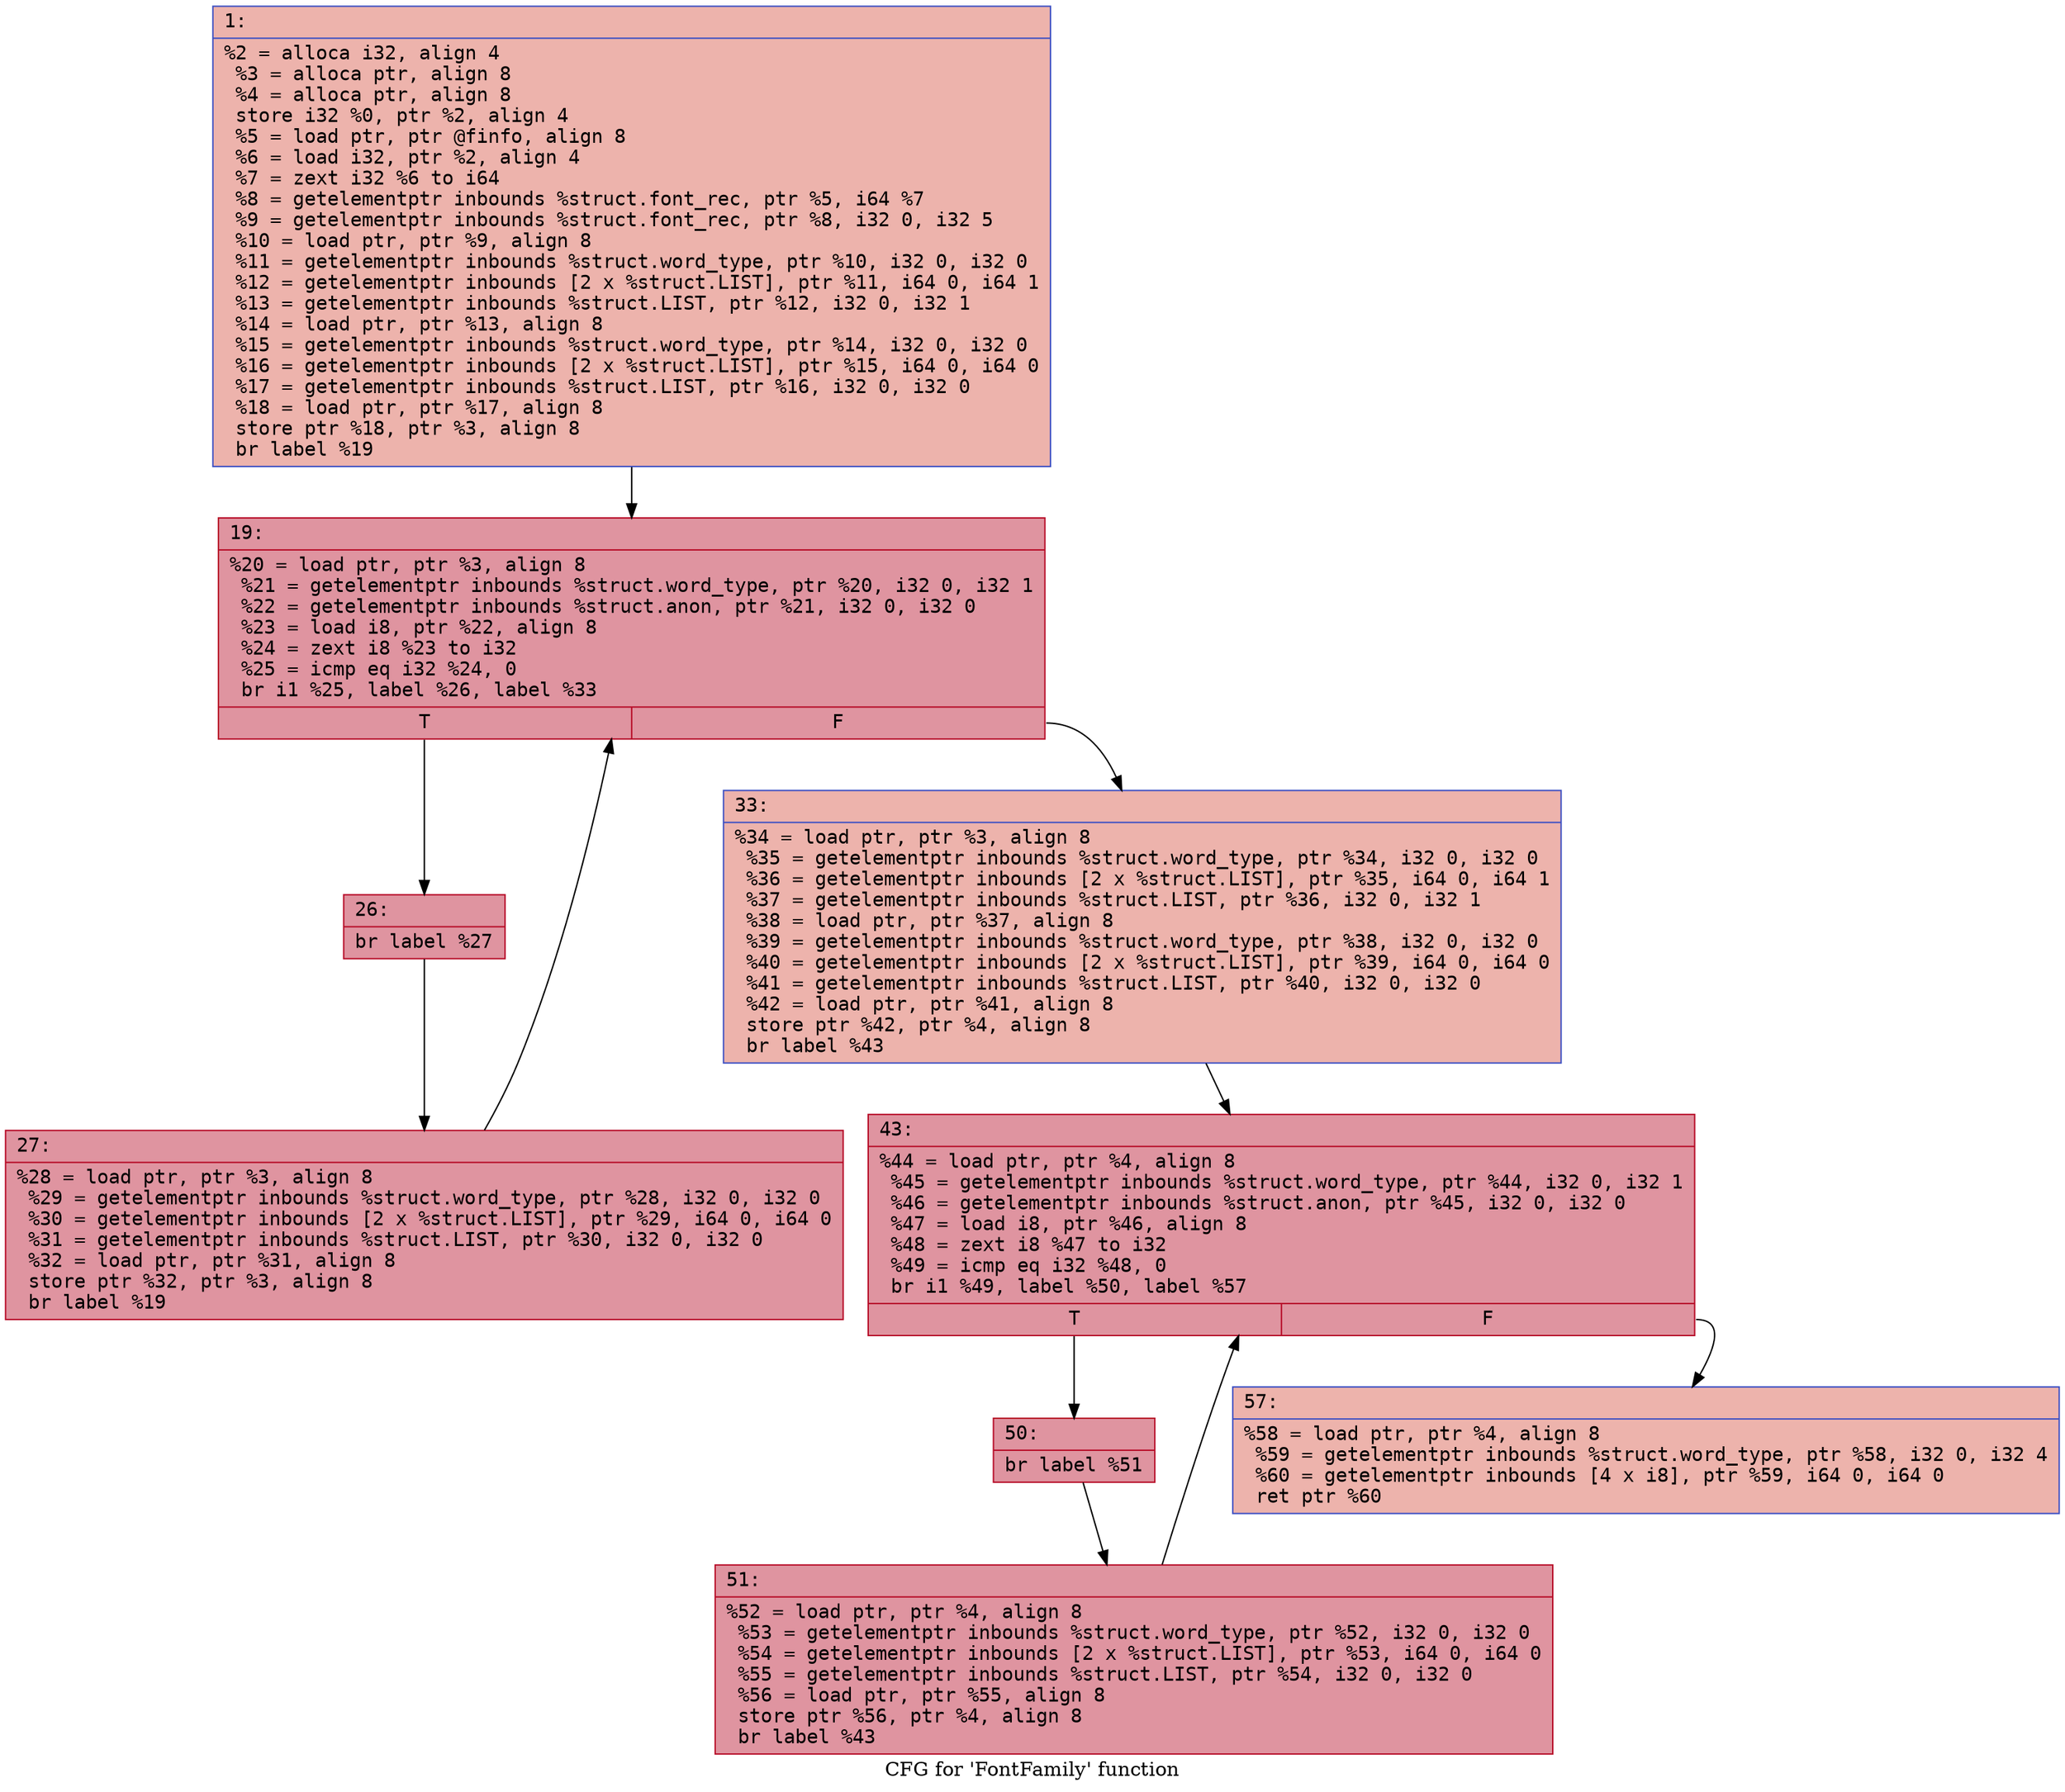 digraph "CFG for 'FontFamily' function" {
	label="CFG for 'FontFamily' function";

	Node0x6000005152c0 [shape=record,color="#3d50c3ff", style=filled, fillcolor="#d6524470" fontname="Courier",label="{1:\l|  %2 = alloca i32, align 4\l  %3 = alloca ptr, align 8\l  %4 = alloca ptr, align 8\l  store i32 %0, ptr %2, align 4\l  %5 = load ptr, ptr @finfo, align 8\l  %6 = load i32, ptr %2, align 4\l  %7 = zext i32 %6 to i64\l  %8 = getelementptr inbounds %struct.font_rec, ptr %5, i64 %7\l  %9 = getelementptr inbounds %struct.font_rec, ptr %8, i32 0, i32 5\l  %10 = load ptr, ptr %9, align 8\l  %11 = getelementptr inbounds %struct.word_type, ptr %10, i32 0, i32 0\l  %12 = getelementptr inbounds [2 x %struct.LIST], ptr %11, i64 0, i64 1\l  %13 = getelementptr inbounds %struct.LIST, ptr %12, i32 0, i32 1\l  %14 = load ptr, ptr %13, align 8\l  %15 = getelementptr inbounds %struct.word_type, ptr %14, i32 0, i32 0\l  %16 = getelementptr inbounds [2 x %struct.LIST], ptr %15, i64 0, i64 0\l  %17 = getelementptr inbounds %struct.LIST, ptr %16, i32 0, i32 0\l  %18 = load ptr, ptr %17, align 8\l  store ptr %18, ptr %3, align 8\l  br label %19\l}"];
	Node0x6000005152c0 -> Node0x600000515310[tooltip="1 -> 19\nProbability 100.00%" ];
	Node0x600000515310 [shape=record,color="#b70d28ff", style=filled, fillcolor="#b70d2870" fontname="Courier",label="{19:\l|  %20 = load ptr, ptr %3, align 8\l  %21 = getelementptr inbounds %struct.word_type, ptr %20, i32 0, i32 1\l  %22 = getelementptr inbounds %struct.anon, ptr %21, i32 0, i32 0\l  %23 = load i8, ptr %22, align 8\l  %24 = zext i8 %23 to i32\l  %25 = icmp eq i32 %24, 0\l  br i1 %25, label %26, label %33\l|{<s0>T|<s1>F}}"];
	Node0x600000515310:s0 -> Node0x600000515360[tooltip="19 -> 26\nProbability 96.88%" ];
	Node0x600000515310:s1 -> Node0x600000515400[tooltip="19 -> 33\nProbability 3.12%" ];
	Node0x600000515360 [shape=record,color="#b70d28ff", style=filled, fillcolor="#b70d2870" fontname="Courier",label="{26:\l|  br label %27\l}"];
	Node0x600000515360 -> Node0x6000005153b0[tooltip="26 -> 27\nProbability 100.00%" ];
	Node0x6000005153b0 [shape=record,color="#b70d28ff", style=filled, fillcolor="#b70d2870" fontname="Courier",label="{27:\l|  %28 = load ptr, ptr %3, align 8\l  %29 = getelementptr inbounds %struct.word_type, ptr %28, i32 0, i32 0\l  %30 = getelementptr inbounds [2 x %struct.LIST], ptr %29, i64 0, i64 0\l  %31 = getelementptr inbounds %struct.LIST, ptr %30, i32 0, i32 0\l  %32 = load ptr, ptr %31, align 8\l  store ptr %32, ptr %3, align 8\l  br label %19\l}"];
	Node0x6000005153b0 -> Node0x600000515310[tooltip="27 -> 19\nProbability 100.00%" ];
	Node0x600000515400 [shape=record,color="#3d50c3ff", style=filled, fillcolor="#d6524470" fontname="Courier",label="{33:\l|  %34 = load ptr, ptr %3, align 8\l  %35 = getelementptr inbounds %struct.word_type, ptr %34, i32 0, i32 0\l  %36 = getelementptr inbounds [2 x %struct.LIST], ptr %35, i64 0, i64 1\l  %37 = getelementptr inbounds %struct.LIST, ptr %36, i32 0, i32 1\l  %38 = load ptr, ptr %37, align 8\l  %39 = getelementptr inbounds %struct.word_type, ptr %38, i32 0, i32 0\l  %40 = getelementptr inbounds [2 x %struct.LIST], ptr %39, i64 0, i64 0\l  %41 = getelementptr inbounds %struct.LIST, ptr %40, i32 0, i32 0\l  %42 = load ptr, ptr %41, align 8\l  store ptr %42, ptr %4, align 8\l  br label %43\l}"];
	Node0x600000515400 -> Node0x600000515450[tooltip="33 -> 43\nProbability 100.00%" ];
	Node0x600000515450 [shape=record,color="#b70d28ff", style=filled, fillcolor="#b70d2870" fontname="Courier",label="{43:\l|  %44 = load ptr, ptr %4, align 8\l  %45 = getelementptr inbounds %struct.word_type, ptr %44, i32 0, i32 1\l  %46 = getelementptr inbounds %struct.anon, ptr %45, i32 0, i32 0\l  %47 = load i8, ptr %46, align 8\l  %48 = zext i8 %47 to i32\l  %49 = icmp eq i32 %48, 0\l  br i1 %49, label %50, label %57\l|{<s0>T|<s1>F}}"];
	Node0x600000515450:s0 -> Node0x6000005154a0[tooltip="43 -> 50\nProbability 96.88%" ];
	Node0x600000515450:s1 -> Node0x600000515540[tooltip="43 -> 57\nProbability 3.12%" ];
	Node0x6000005154a0 [shape=record,color="#b70d28ff", style=filled, fillcolor="#b70d2870" fontname="Courier",label="{50:\l|  br label %51\l}"];
	Node0x6000005154a0 -> Node0x6000005154f0[tooltip="50 -> 51\nProbability 100.00%" ];
	Node0x6000005154f0 [shape=record,color="#b70d28ff", style=filled, fillcolor="#b70d2870" fontname="Courier",label="{51:\l|  %52 = load ptr, ptr %4, align 8\l  %53 = getelementptr inbounds %struct.word_type, ptr %52, i32 0, i32 0\l  %54 = getelementptr inbounds [2 x %struct.LIST], ptr %53, i64 0, i64 0\l  %55 = getelementptr inbounds %struct.LIST, ptr %54, i32 0, i32 0\l  %56 = load ptr, ptr %55, align 8\l  store ptr %56, ptr %4, align 8\l  br label %43\l}"];
	Node0x6000005154f0 -> Node0x600000515450[tooltip="51 -> 43\nProbability 100.00%" ];
	Node0x600000515540 [shape=record,color="#3d50c3ff", style=filled, fillcolor="#d6524470" fontname="Courier",label="{57:\l|  %58 = load ptr, ptr %4, align 8\l  %59 = getelementptr inbounds %struct.word_type, ptr %58, i32 0, i32 4\l  %60 = getelementptr inbounds [4 x i8], ptr %59, i64 0, i64 0\l  ret ptr %60\l}"];
}
